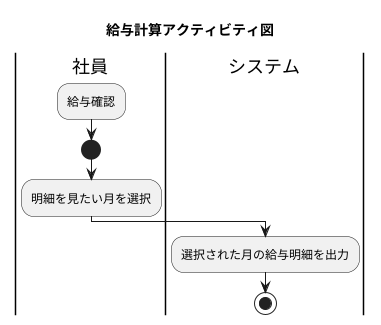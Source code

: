 @startuml 給与計算アクティビティ図

title 給与計算アクティビティ図

|社員|
:給与確認;
start

:明細を見たい月を選択;

|システム|
:選択された月の給与明細を出力;

stop

@enduml
